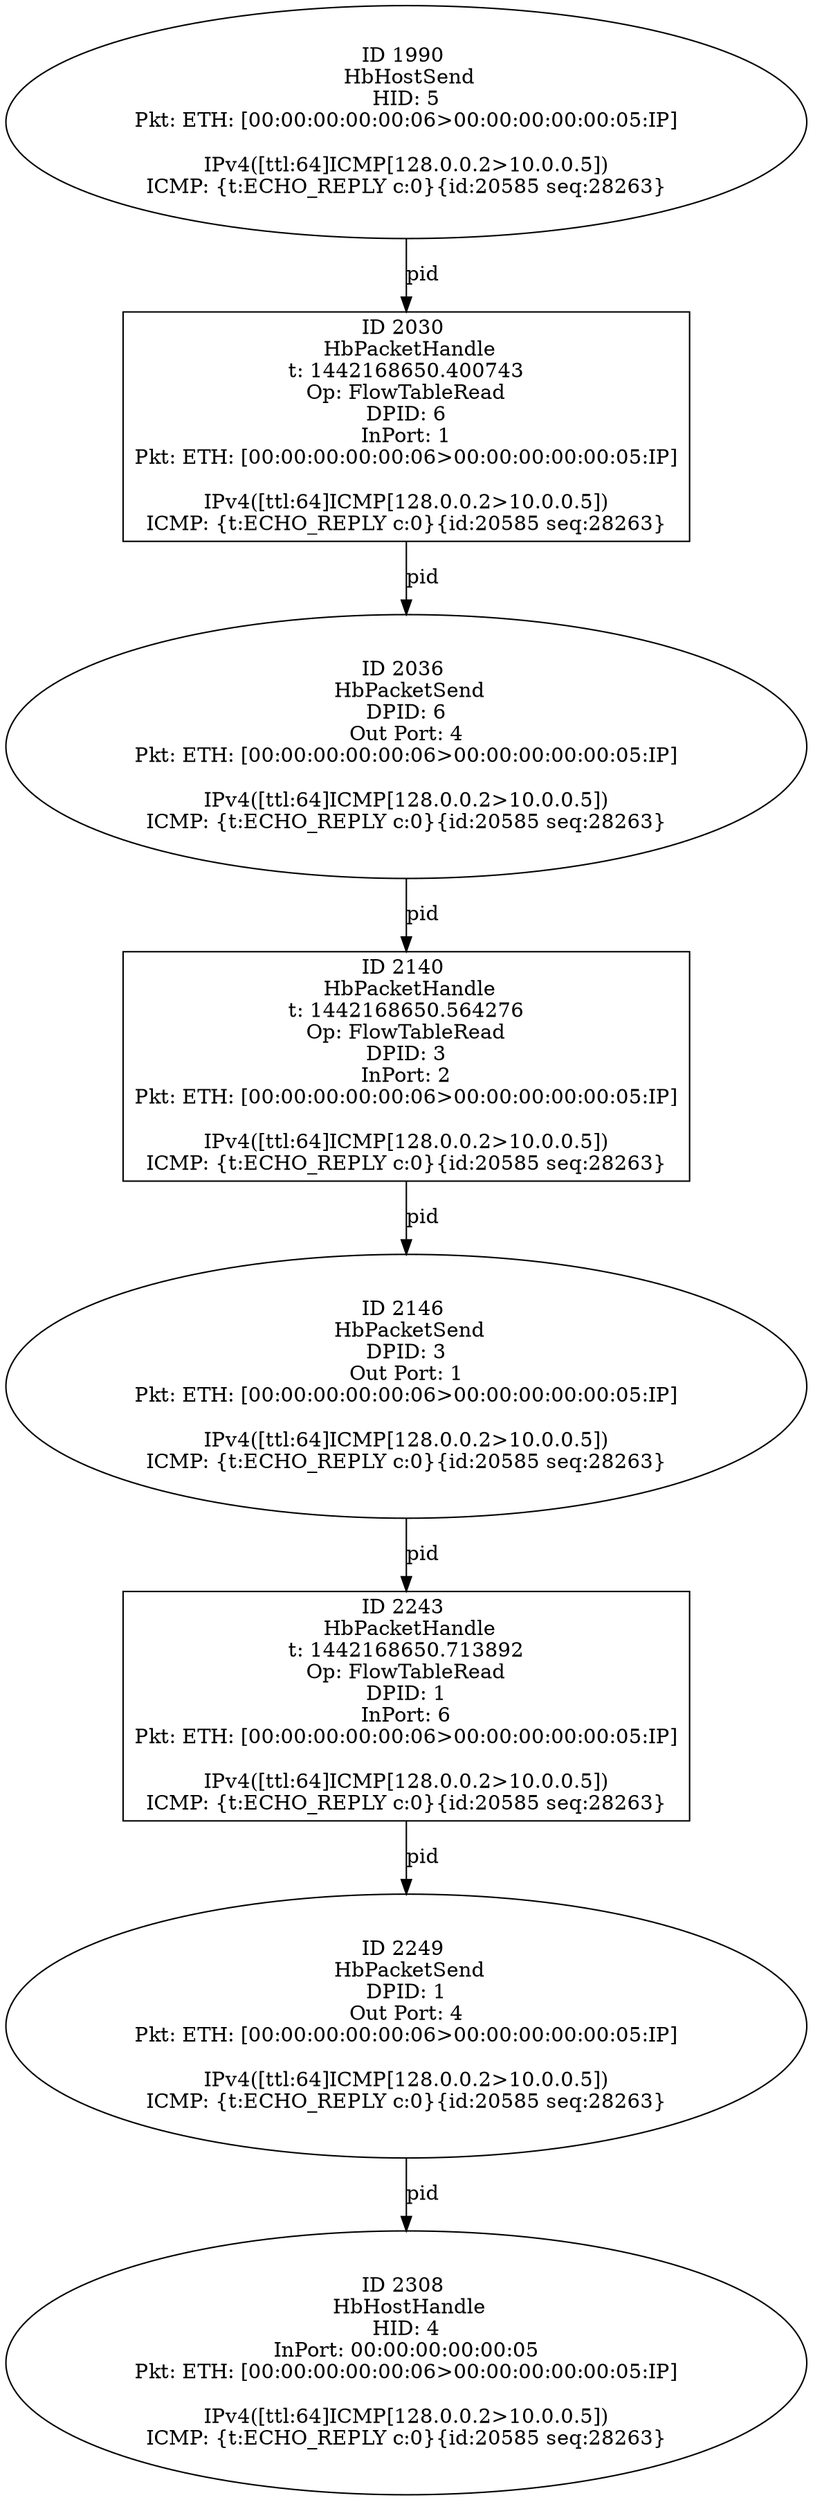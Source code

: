 strict digraph G {
2146 [shape=oval, event=<hb_events.HbPacketSend object at 0x10aa3a550>, label="ID 2146 
 HbPacketSend
DPID: 3
Out Port: 1
Pkt: ETH: [00:00:00:00:00:06>00:00:00:00:00:05:IP]

IPv4([ttl:64]ICMP[128.0.0.2>10.0.0.5])
ICMP: {t:ECHO_REPLY c:0}{id:20585 seq:28263}"];
2243 [shape=box, event=<hb_events.HbPacketHandle object at 0x10aa87e90>, label="ID 2243 
 HbPacketHandle
t: 1442168650.713892
Op: FlowTableRead
DPID: 1
InPort: 6
Pkt: ETH: [00:00:00:00:00:06>00:00:00:00:00:05:IP]

IPv4([ttl:64]ICMP[128.0.0.2>10.0.0.5])
ICMP: {t:ECHO_REPLY c:0}{id:20585 seq:28263}"];
2308 [shape=oval, event=<hb_events.HbHostHandle object at 0x10aac8490>, label="ID 2308 
 HbHostHandle
HID: 4
InPort: 00:00:00:00:00:05
Pkt: ETH: [00:00:00:00:00:06>00:00:00:00:00:05:IP]

IPv4([ttl:64]ICMP[128.0.0.2>10.0.0.5])
ICMP: {t:ECHO_REPLY c:0}{id:20585 seq:28263}"];
1990 [shape=oval, event=<hb_events.HbHostSend object at 0x10a9b9510>, label="ID 1990 
 HbHostSend
HID: 5
Pkt: ETH: [00:00:00:00:00:06>00:00:00:00:00:05:IP]

IPv4([ttl:64]ICMP[128.0.0.2>10.0.0.5])
ICMP: {t:ECHO_REPLY c:0}{id:20585 seq:28263}"];
2249 [shape=oval, event=<hb_events.HbPacketSend object at 0x10aa8db10>, label="ID 2249 
 HbPacketSend
DPID: 1
Out Port: 4
Pkt: ETH: [00:00:00:00:00:06>00:00:00:00:00:05:IP]

IPv4([ttl:64]ICMP[128.0.0.2>10.0.0.5])
ICMP: {t:ECHO_REPLY c:0}{id:20585 seq:28263}"];
2030 [shape=box, event=<hb_events.HbPacketHandle object at 0x10a9d13d0>, label="ID 2030 
 HbPacketHandle
t: 1442168650.400743
Op: FlowTableRead
DPID: 6
InPort: 1
Pkt: ETH: [00:00:00:00:00:06>00:00:00:00:00:05:IP]

IPv4([ttl:64]ICMP[128.0.0.2>10.0.0.5])
ICMP: {t:ECHO_REPLY c:0}{id:20585 seq:28263}"];
2036 [shape=oval, event=<hb_events.HbPacketSend object at 0x10a9d1810>, label="ID 2036 
 HbPacketSend
DPID: 6
Out Port: 4
Pkt: ETH: [00:00:00:00:00:06>00:00:00:00:00:05:IP]

IPv4([ttl:64]ICMP[128.0.0.2>10.0.0.5])
ICMP: {t:ECHO_REPLY c:0}{id:20585 seq:28263}"];
2140 [shape=box, event=<hb_events.HbPacketHandle object at 0x10aa337d0>, label="ID 2140 
 HbPacketHandle
t: 1442168650.564276
Op: FlowTableRead
DPID: 3
InPort: 2
Pkt: ETH: [00:00:00:00:00:06>00:00:00:00:00:05:IP]

IPv4([ttl:64]ICMP[128.0.0.2>10.0.0.5])
ICMP: {t:ECHO_REPLY c:0}{id:20585 seq:28263}"];
2146 -> 2243  [rel=pid, label=pid];
2243 -> 2249  [rel=pid, label=pid];
1990 -> 2030  [rel=pid, label=pid];
2249 -> 2308  [rel=pid, label=pid];
2030 -> 2036  [rel=pid, label=pid];
2036 -> 2140  [rel=pid, label=pid];
2140 -> 2146  [rel=pid, label=pid];
}
